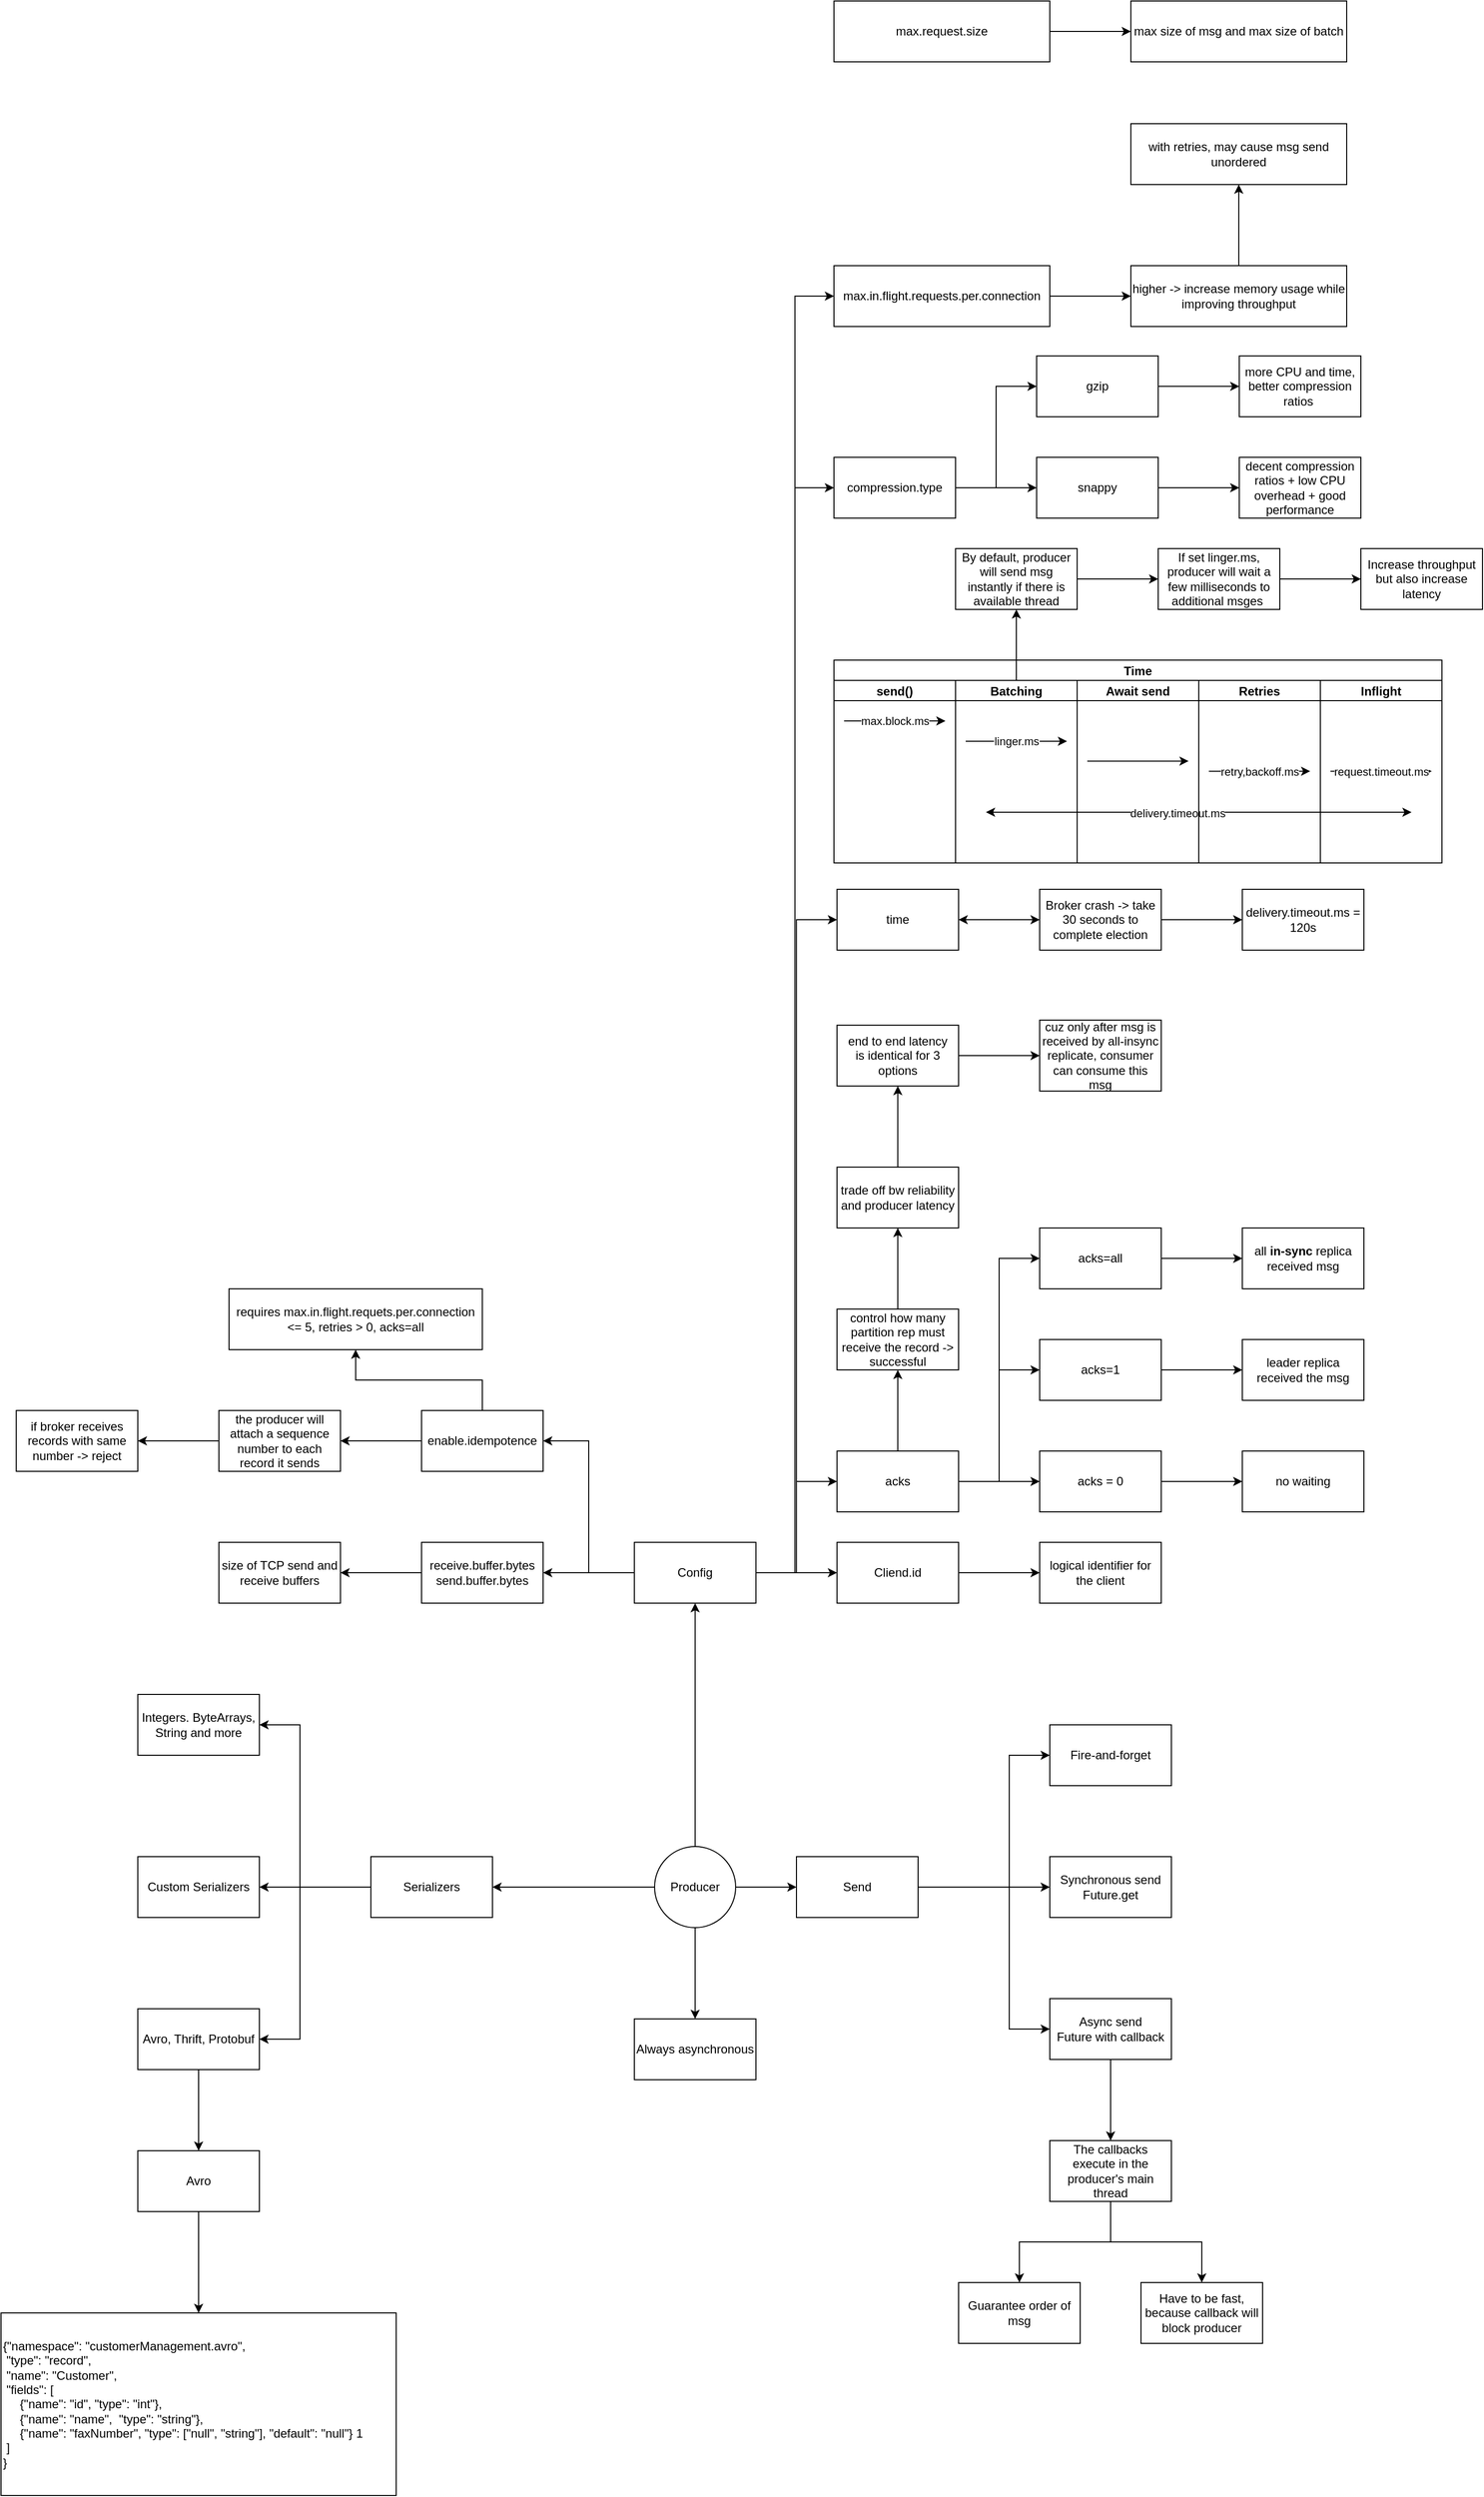 <mxfile version="15.6.8" type="github">
  <diagram id="eX1bwtQ_Un_IkeUxFx1G" name="Page-1">
    <mxGraphModel dx="1468" dy="3104" grid="1" gridSize="10" guides="1" tooltips="1" connect="1" arrows="1" fold="1" page="1" pageScale="1" pageWidth="827" pageHeight="1169" math="0" shadow="0">
      <root>
        <mxCell id="0" />
        <mxCell id="1" parent="0" />
        <mxCell id="u9hF4vmQfbYm9YA1ZIXY-3" value="" style="edgeStyle=orthogonalEdgeStyle;rounded=0;orthogonalLoop=1;jettySize=auto;html=1;" parent="1" source="u9hF4vmQfbYm9YA1ZIXY-1" target="u9hF4vmQfbYm9YA1ZIXY-2" edge="1">
          <mxGeometry relative="1" as="geometry" />
        </mxCell>
        <mxCell id="u9hF4vmQfbYm9YA1ZIXY-5" value="" style="edgeStyle=orthogonalEdgeStyle;rounded=0;orthogonalLoop=1;jettySize=auto;html=1;fontColor=default;" parent="1" source="u9hF4vmQfbYm9YA1ZIXY-1" target="u9hF4vmQfbYm9YA1ZIXY-4" edge="1">
          <mxGeometry relative="1" as="geometry" />
        </mxCell>
        <mxCell id="u9hF4vmQfbYm9YA1ZIXY-22" value="" style="edgeStyle=orthogonalEdgeStyle;rounded=0;orthogonalLoop=1;jettySize=auto;html=1;labelBackgroundColor=default;fontColor=default;strokeColor=default;" parent="1" source="u9hF4vmQfbYm9YA1ZIXY-1" target="u9hF4vmQfbYm9YA1ZIXY-21" edge="1">
          <mxGeometry relative="1" as="geometry" />
        </mxCell>
        <mxCell id="zj1I7MIvLQr3IUpewF0q-2" value="" style="edgeStyle=orthogonalEdgeStyle;rounded=0;orthogonalLoop=1;jettySize=auto;html=1;" edge="1" parent="1" source="u9hF4vmQfbYm9YA1ZIXY-1" target="zj1I7MIvLQr3IUpewF0q-1">
          <mxGeometry relative="1" as="geometry" />
        </mxCell>
        <mxCell id="u9hF4vmQfbYm9YA1ZIXY-1" value="Producer" style="ellipse;whiteSpace=wrap;html=1;aspect=fixed;fillColor=default;strokeColor=default;fontColor=default;" parent="1" vertex="1">
          <mxGeometry x="50" y="330" width="80" height="80" as="geometry" />
        </mxCell>
        <mxCell id="u9hF4vmQfbYm9YA1ZIXY-2" value="Always asynchronous" style="whiteSpace=wrap;html=1;" parent="1" vertex="1">
          <mxGeometry x="30" y="500" width="120" height="60" as="geometry" />
        </mxCell>
        <mxCell id="u9hF4vmQfbYm9YA1ZIXY-7" value="" style="edgeStyle=orthogonalEdgeStyle;rounded=0;orthogonalLoop=1;jettySize=auto;html=1;fontColor=default;strokeColor=default;labelBackgroundColor=default;" parent="1" source="u9hF4vmQfbYm9YA1ZIXY-4" target="u9hF4vmQfbYm9YA1ZIXY-6" edge="1">
          <mxGeometry relative="1" as="geometry">
            <Array as="points">
              <mxPoint x="400" y="370" />
              <mxPoint x="400" y="240" />
            </Array>
          </mxGeometry>
        </mxCell>
        <mxCell id="u9hF4vmQfbYm9YA1ZIXY-11" style="edgeStyle=orthogonalEdgeStyle;rounded=0;orthogonalLoop=1;jettySize=auto;html=1;entryX=0;entryY=0.5;entryDx=0;entryDy=0;fontColor=default;" parent="1" source="u9hF4vmQfbYm9YA1ZIXY-4" target="u9hF4vmQfbYm9YA1ZIXY-8" edge="1">
          <mxGeometry relative="1" as="geometry" />
        </mxCell>
        <mxCell id="u9hF4vmQfbYm9YA1ZIXY-12" style="edgeStyle=orthogonalEdgeStyle;rounded=0;orthogonalLoop=1;jettySize=auto;html=1;entryX=0;entryY=0.5;entryDx=0;entryDy=0;labelBackgroundColor=default;fontColor=default;strokeColor=default;" parent="1" source="u9hF4vmQfbYm9YA1ZIXY-4" target="u9hF4vmQfbYm9YA1ZIXY-9" edge="1">
          <mxGeometry relative="1" as="geometry">
            <Array as="points">
              <mxPoint x="400" y="370" />
              <mxPoint x="400" y="510" />
            </Array>
          </mxGeometry>
        </mxCell>
        <mxCell id="u9hF4vmQfbYm9YA1ZIXY-4" value="Send" style="whiteSpace=wrap;html=1;fillColor=default;strokeColor=default;fontColor=default;" parent="1" vertex="1">
          <mxGeometry x="190" y="340" width="120" height="60" as="geometry" />
        </mxCell>
        <mxCell id="u9hF4vmQfbYm9YA1ZIXY-6" value="Fire-and-forget" style="whiteSpace=wrap;html=1;fillColor=default;strokeColor=default;fontColor=default;" parent="1" vertex="1">
          <mxGeometry x="440" y="210" width="120" height="60" as="geometry" />
        </mxCell>
        <mxCell id="u9hF4vmQfbYm9YA1ZIXY-8" value="Synchronous send&lt;br&gt;Future.get" style="whiteSpace=wrap;html=1;fillColor=default;strokeColor=default;fontColor=default;" parent="1" vertex="1">
          <mxGeometry x="440" y="340" width="120" height="60" as="geometry" />
        </mxCell>
        <mxCell id="u9hF4vmQfbYm9YA1ZIXY-14" value="" style="edgeStyle=orthogonalEdgeStyle;rounded=0;orthogonalLoop=1;jettySize=auto;html=1;labelBackgroundColor=default;fontColor=default;strokeColor=default;" parent="1" source="u9hF4vmQfbYm9YA1ZIXY-9" target="u9hF4vmQfbYm9YA1ZIXY-13" edge="1">
          <mxGeometry relative="1" as="geometry" />
        </mxCell>
        <mxCell id="u9hF4vmQfbYm9YA1ZIXY-9" value="Async send&lt;br&gt;Future with callback" style="whiteSpace=wrap;html=1;fillColor=default;strokeColor=default;fontColor=default;" parent="1" vertex="1">
          <mxGeometry x="440" y="480" width="120" height="60" as="geometry" />
        </mxCell>
        <mxCell id="u9hF4vmQfbYm9YA1ZIXY-16" value="" style="edgeStyle=orthogonalEdgeStyle;rounded=0;orthogonalLoop=1;jettySize=auto;html=1;labelBackgroundColor=default;fontColor=default;strokeColor=default;" parent="1" source="u9hF4vmQfbYm9YA1ZIXY-13" target="u9hF4vmQfbYm9YA1ZIXY-15" edge="1">
          <mxGeometry relative="1" as="geometry" />
        </mxCell>
        <mxCell id="u9hF4vmQfbYm9YA1ZIXY-19" style="edgeStyle=orthogonalEdgeStyle;rounded=0;orthogonalLoop=1;jettySize=auto;html=1;labelBackgroundColor=default;fontColor=default;strokeColor=default;" parent="1" source="u9hF4vmQfbYm9YA1ZIXY-13" target="u9hF4vmQfbYm9YA1ZIXY-18" edge="1">
          <mxGeometry relative="1" as="geometry" />
        </mxCell>
        <mxCell id="u9hF4vmQfbYm9YA1ZIXY-13" value="The callbacks execute in the producer&#39;s main thread" style="whiteSpace=wrap;html=1;fillColor=default;strokeColor=default;fontColor=default;" parent="1" vertex="1">
          <mxGeometry x="440" y="620" width="120" height="60" as="geometry" />
        </mxCell>
        <mxCell id="u9hF4vmQfbYm9YA1ZIXY-15" value="Guarantee order of msg" style="whiteSpace=wrap;html=1;fillColor=default;strokeColor=default;fontColor=default;" parent="1" vertex="1">
          <mxGeometry x="350" y="760" width="120" height="60" as="geometry" />
        </mxCell>
        <mxCell id="u9hF4vmQfbYm9YA1ZIXY-18" value="Have to be fast, because callback will block producer" style="whiteSpace=wrap;html=1;fillColor=default;strokeColor=default;fontColor=default;" parent="1" vertex="1">
          <mxGeometry x="530" y="760" width="120" height="60" as="geometry" />
        </mxCell>
        <mxCell id="u9hF4vmQfbYm9YA1ZIXY-24" value="" style="edgeStyle=orthogonalEdgeStyle;rounded=0;orthogonalLoop=1;jettySize=auto;html=1;labelBackgroundColor=default;fontColor=default;strokeColor=default;" parent="1" source="u9hF4vmQfbYm9YA1ZIXY-21" target="u9hF4vmQfbYm9YA1ZIXY-23" edge="1">
          <mxGeometry relative="1" as="geometry" />
        </mxCell>
        <mxCell id="u9hF4vmQfbYm9YA1ZIXY-28" style="edgeStyle=orthogonalEdgeStyle;rounded=0;orthogonalLoop=1;jettySize=auto;html=1;entryX=0;entryY=0.5;entryDx=0;entryDy=0;labelBackgroundColor=default;fontColor=default;strokeColor=default;" parent="1" source="u9hF4vmQfbYm9YA1ZIXY-21" target="u9hF4vmQfbYm9YA1ZIXY-27" edge="1">
          <mxGeometry relative="1" as="geometry" />
        </mxCell>
        <mxCell id="u9hF4vmQfbYm9YA1ZIXY-51" style="edgeStyle=orthogonalEdgeStyle;rounded=0;orthogonalLoop=1;jettySize=auto;html=1;entryX=0;entryY=0.5;entryDx=0;entryDy=0;labelBackgroundColor=default;fontColor=default;strokeColor=default;" parent="1" source="u9hF4vmQfbYm9YA1ZIXY-21" target="u9hF4vmQfbYm9YA1ZIXY-50" edge="1">
          <mxGeometry relative="1" as="geometry" />
        </mxCell>
        <mxCell id="u9hF4vmQfbYm9YA1ZIXY-91" style="edgeStyle=orthogonalEdgeStyle;rounded=0;orthogonalLoop=1;jettySize=auto;html=1;entryX=0;entryY=0.5;entryDx=0;entryDy=0;labelBackgroundColor=default;fontColor=default;startArrow=none;startFill=0;strokeColor=default;" parent="1" source="u9hF4vmQfbYm9YA1ZIXY-21" target="u9hF4vmQfbYm9YA1ZIXY-79" edge="1">
          <mxGeometry relative="1" as="geometry" />
        </mxCell>
        <mxCell id="u9hF4vmQfbYm9YA1ZIXY-92" style="edgeStyle=orthogonalEdgeStyle;rounded=0;orthogonalLoop=1;jettySize=auto;html=1;entryX=0;entryY=0.5;entryDx=0;entryDy=0;labelBackgroundColor=default;fontColor=default;startArrow=none;startFill=0;strokeColor=default;" parent="1" source="u9hF4vmQfbYm9YA1ZIXY-21" target="u9hF4vmQfbYm9YA1ZIXY-88" edge="1">
          <mxGeometry relative="1" as="geometry" />
        </mxCell>
        <mxCell id="u9hF4vmQfbYm9YA1ZIXY-99" value="" style="edgeStyle=orthogonalEdgeStyle;rounded=0;orthogonalLoop=1;jettySize=auto;html=1;labelBackgroundColor=default;fontColor=default;startArrow=none;startFill=0;strokeColor=default;" parent="1" source="u9hF4vmQfbYm9YA1ZIXY-21" target="u9hF4vmQfbYm9YA1ZIXY-98" edge="1">
          <mxGeometry relative="1" as="geometry" />
        </mxCell>
        <mxCell id="u9hF4vmQfbYm9YA1ZIXY-103" style="edgeStyle=orthogonalEdgeStyle;rounded=0;orthogonalLoop=1;jettySize=auto;html=1;entryX=1;entryY=0.5;entryDx=0;entryDy=0;labelBackgroundColor=default;fontColor=default;startArrow=none;startFill=0;strokeColor=default;" parent="1" source="u9hF4vmQfbYm9YA1ZIXY-21" target="u9hF4vmQfbYm9YA1ZIXY-102" edge="1">
          <mxGeometry relative="1" as="geometry" />
        </mxCell>
        <mxCell id="u9hF4vmQfbYm9YA1ZIXY-21" value="Config" style="whiteSpace=wrap;html=1;fillColor=default;strokeColor=default;fontColor=default;" parent="1" vertex="1">
          <mxGeometry x="30" y="30" width="120" height="60" as="geometry" />
        </mxCell>
        <mxCell id="u9hF4vmQfbYm9YA1ZIXY-26" value="" style="edgeStyle=orthogonalEdgeStyle;rounded=0;orthogonalLoop=1;jettySize=auto;html=1;labelBackgroundColor=default;fontColor=default;strokeColor=default;" parent="1" source="u9hF4vmQfbYm9YA1ZIXY-23" target="u9hF4vmQfbYm9YA1ZIXY-25" edge="1">
          <mxGeometry relative="1" as="geometry" />
        </mxCell>
        <mxCell id="u9hF4vmQfbYm9YA1ZIXY-23" value="Cliend.id" style="whiteSpace=wrap;html=1;fillColor=default;strokeColor=default;fontColor=default;" parent="1" vertex="1">
          <mxGeometry x="230" y="30" width="120" height="60" as="geometry" />
        </mxCell>
        <mxCell id="u9hF4vmQfbYm9YA1ZIXY-25" value="logical identifier for the client" style="whiteSpace=wrap;html=1;fillColor=default;strokeColor=default;fontColor=default;" parent="1" vertex="1">
          <mxGeometry x="430" y="30" width="120" height="60" as="geometry" />
        </mxCell>
        <mxCell id="u9hF4vmQfbYm9YA1ZIXY-30" value="" style="edgeStyle=orthogonalEdgeStyle;rounded=0;orthogonalLoop=1;jettySize=auto;html=1;labelBackgroundColor=default;fontColor=default;strokeColor=default;" parent="1" source="u9hF4vmQfbYm9YA1ZIXY-27" target="u9hF4vmQfbYm9YA1ZIXY-29" edge="1">
          <mxGeometry relative="1" as="geometry" />
        </mxCell>
        <mxCell id="u9hF4vmQfbYm9YA1ZIXY-32" value="" style="edgeStyle=orthogonalEdgeStyle;rounded=0;orthogonalLoop=1;jettySize=auto;html=1;labelBackgroundColor=default;fontColor=default;strokeColor=default;" parent="1" source="u9hF4vmQfbYm9YA1ZIXY-27" target="u9hF4vmQfbYm9YA1ZIXY-31" edge="1">
          <mxGeometry relative="1" as="geometry" />
        </mxCell>
        <mxCell id="u9hF4vmQfbYm9YA1ZIXY-34" style="edgeStyle=orthogonalEdgeStyle;rounded=0;orthogonalLoop=1;jettySize=auto;html=1;entryX=0;entryY=0.5;entryDx=0;entryDy=0;labelBackgroundColor=default;fontColor=default;strokeColor=default;" parent="1" source="u9hF4vmQfbYm9YA1ZIXY-27" target="u9hF4vmQfbYm9YA1ZIXY-33" edge="1">
          <mxGeometry relative="1" as="geometry" />
        </mxCell>
        <mxCell id="u9hF4vmQfbYm9YA1ZIXY-40" style="edgeStyle=orthogonalEdgeStyle;rounded=0;orthogonalLoop=1;jettySize=auto;html=1;exitX=1;exitY=0.5;exitDx=0;exitDy=0;entryX=0;entryY=0.5;entryDx=0;entryDy=0;labelBackgroundColor=default;fontColor=default;strokeColor=default;" parent="1" source="u9hF4vmQfbYm9YA1ZIXY-27" target="u9hF4vmQfbYm9YA1ZIXY-39" edge="1">
          <mxGeometry relative="1" as="geometry" />
        </mxCell>
        <mxCell id="u9hF4vmQfbYm9YA1ZIXY-27" value="acks" style="whiteSpace=wrap;html=1;fillColor=default;strokeColor=default;fontColor=default;" parent="1" vertex="1">
          <mxGeometry x="230" y="-60" width="120" height="60" as="geometry" />
        </mxCell>
        <mxCell id="u9hF4vmQfbYm9YA1ZIXY-44" value="" style="edgeStyle=orthogonalEdgeStyle;rounded=0;orthogonalLoop=1;jettySize=auto;html=1;labelBackgroundColor=default;fontColor=default;strokeColor=default;" parent="1" source="u9hF4vmQfbYm9YA1ZIXY-29" target="u9hF4vmQfbYm9YA1ZIXY-43" edge="1">
          <mxGeometry relative="1" as="geometry" />
        </mxCell>
        <mxCell id="u9hF4vmQfbYm9YA1ZIXY-29" value="control how many partition rep must receive the record -&amp;gt; successful" style="whiteSpace=wrap;html=1;fillColor=default;strokeColor=default;fontColor=default;" parent="1" vertex="1">
          <mxGeometry x="230" y="-200" width="120" height="60" as="geometry" />
        </mxCell>
        <mxCell id="u9hF4vmQfbYm9YA1ZIXY-36" value="" style="edgeStyle=orthogonalEdgeStyle;rounded=0;orthogonalLoop=1;jettySize=auto;html=1;labelBackgroundColor=default;fontColor=default;strokeColor=default;" parent="1" source="u9hF4vmQfbYm9YA1ZIXY-31" target="u9hF4vmQfbYm9YA1ZIXY-35" edge="1">
          <mxGeometry relative="1" as="geometry" />
        </mxCell>
        <mxCell id="u9hF4vmQfbYm9YA1ZIXY-31" value="acks = 0" style="whiteSpace=wrap;html=1;fillColor=default;strokeColor=default;fontColor=default;" parent="1" vertex="1">
          <mxGeometry x="430" y="-60" width="120" height="60" as="geometry" />
        </mxCell>
        <mxCell id="u9hF4vmQfbYm9YA1ZIXY-38" value="" style="edgeStyle=orthogonalEdgeStyle;rounded=0;orthogonalLoop=1;jettySize=auto;html=1;labelBackgroundColor=default;fontColor=default;strokeColor=default;" parent="1" source="u9hF4vmQfbYm9YA1ZIXY-33" target="u9hF4vmQfbYm9YA1ZIXY-37" edge="1">
          <mxGeometry relative="1" as="geometry" />
        </mxCell>
        <mxCell id="u9hF4vmQfbYm9YA1ZIXY-33" value="acks=1" style="whiteSpace=wrap;html=1;fillColor=default;strokeColor=default;fontColor=default;" parent="1" vertex="1">
          <mxGeometry x="430" y="-170" width="120" height="60" as="geometry" />
        </mxCell>
        <mxCell id="u9hF4vmQfbYm9YA1ZIXY-35" value="no waiting" style="whiteSpace=wrap;html=1;fillColor=default;strokeColor=default;fontColor=default;" parent="1" vertex="1">
          <mxGeometry x="630" y="-60" width="120" height="60" as="geometry" />
        </mxCell>
        <mxCell id="u9hF4vmQfbYm9YA1ZIXY-37" value="leader replica received the msg" style="whiteSpace=wrap;html=1;fillColor=default;strokeColor=default;fontColor=default;" parent="1" vertex="1">
          <mxGeometry x="630" y="-170" width="120" height="60" as="geometry" />
        </mxCell>
        <mxCell id="u9hF4vmQfbYm9YA1ZIXY-42" value="" style="edgeStyle=orthogonalEdgeStyle;rounded=0;orthogonalLoop=1;jettySize=auto;html=1;labelBackgroundColor=default;fontColor=default;strokeColor=default;" parent="1" source="u9hF4vmQfbYm9YA1ZIXY-39" target="u9hF4vmQfbYm9YA1ZIXY-41" edge="1">
          <mxGeometry relative="1" as="geometry" />
        </mxCell>
        <mxCell id="u9hF4vmQfbYm9YA1ZIXY-39" value="acks=all" style="whiteSpace=wrap;html=1;fillColor=default;strokeColor=default;fontColor=default;" parent="1" vertex="1">
          <mxGeometry x="430" y="-280" width="120" height="60" as="geometry" />
        </mxCell>
        <mxCell id="u9hF4vmQfbYm9YA1ZIXY-41" value="all &lt;b&gt;in-sync &lt;/b&gt;replica received msg" style="whiteSpace=wrap;html=1;fillColor=default;strokeColor=default;fontColor=default;" parent="1" vertex="1">
          <mxGeometry x="630" y="-280" width="120" height="60" as="geometry" />
        </mxCell>
        <mxCell id="u9hF4vmQfbYm9YA1ZIXY-46" value="" style="edgeStyle=orthogonalEdgeStyle;rounded=0;orthogonalLoop=1;jettySize=auto;html=1;labelBackgroundColor=default;fontColor=default;strokeColor=default;" parent="1" source="u9hF4vmQfbYm9YA1ZIXY-43" target="u9hF4vmQfbYm9YA1ZIXY-45" edge="1">
          <mxGeometry relative="1" as="geometry" />
        </mxCell>
        <mxCell id="u9hF4vmQfbYm9YA1ZIXY-43" value="trade off bw reliability and producer latency" style="whiteSpace=wrap;html=1;fillColor=default;strokeColor=default;fontColor=default;" parent="1" vertex="1">
          <mxGeometry x="230" y="-340" width="120" height="60" as="geometry" />
        </mxCell>
        <mxCell id="u9hF4vmQfbYm9YA1ZIXY-48" value="" style="edgeStyle=orthogonalEdgeStyle;rounded=0;orthogonalLoop=1;jettySize=auto;html=1;labelBackgroundColor=default;fontColor=default;strokeColor=default;" parent="1" source="u9hF4vmQfbYm9YA1ZIXY-45" target="u9hF4vmQfbYm9YA1ZIXY-47" edge="1">
          <mxGeometry relative="1" as="geometry" />
        </mxCell>
        <mxCell id="u9hF4vmQfbYm9YA1ZIXY-45" value="end to end latency&lt;br&gt;is identical for 3 options" style="whiteSpace=wrap;html=1;fillColor=default;strokeColor=default;fontColor=default;" parent="1" vertex="1">
          <mxGeometry x="230" y="-480" width="120" height="60" as="geometry" />
        </mxCell>
        <mxCell id="u9hF4vmQfbYm9YA1ZIXY-47" value="cuz only after msg is received by all-insync replicate, consumer can consume this msg" style="whiteSpace=wrap;html=1;fillColor=default;strokeColor=default;fontColor=default;" parent="1" vertex="1">
          <mxGeometry x="430" y="-485" width="120" height="70" as="geometry" />
        </mxCell>
        <mxCell id="u9hF4vmQfbYm9YA1ZIXY-70" value="" style="edgeStyle=orthogonalEdgeStyle;rounded=0;orthogonalLoop=1;jettySize=auto;html=1;labelBackgroundColor=default;fontColor=default;startArrow=classic;startFill=1;strokeColor=default;" parent="1" source="u9hF4vmQfbYm9YA1ZIXY-50" target="u9hF4vmQfbYm9YA1ZIXY-69" edge="1">
          <mxGeometry relative="1" as="geometry" />
        </mxCell>
        <mxCell id="u9hF4vmQfbYm9YA1ZIXY-50" value="time" style="whiteSpace=wrap;html=1;fillColor=default;strokeColor=default;fontColor=default;" parent="1" vertex="1">
          <mxGeometry x="230" y="-614" width="120" height="60" as="geometry" />
        </mxCell>
        <mxCell id="u9hF4vmQfbYm9YA1ZIXY-52" value="Time" style="swimlane;childLayout=stackLayout;resizeParent=1;resizeParentMax=0;startSize=20;fontColor=default;strokeColor=default;fillColor=default;" parent="1" vertex="1">
          <mxGeometry x="227" y="-840" width="600" height="200" as="geometry" />
        </mxCell>
        <mxCell id="u9hF4vmQfbYm9YA1ZIXY-53" value="send()" style="swimlane;startSize=20;fontColor=default;strokeColor=default;fillColor=default;" parent="u9hF4vmQfbYm9YA1ZIXY-52" vertex="1">
          <mxGeometry y="20" width="120" height="180" as="geometry" />
        </mxCell>
        <mxCell id="u9hF4vmQfbYm9YA1ZIXY-58" value="max.block.ms" style="edgeStyle=orthogonalEdgeStyle;rounded=0;orthogonalLoop=1;jettySize=auto;html=1;labelBackgroundColor=default;fontColor=default;strokeColor=default;" parent="u9hF4vmQfbYm9YA1ZIXY-53" edge="1">
          <mxGeometry relative="1" as="geometry">
            <mxPoint x="10" y="40" as="sourcePoint" />
            <mxPoint x="110" y="40" as="targetPoint" />
          </mxGeometry>
        </mxCell>
        <mxCell id="u9hF4vmQfbYm9YA1ZIXY-54" value="Batching" style="swimlane;startSize=20;fontColor=default;strokeColor=default;fillColor=default;" parent="u9hF4vmQfbYm9YA1ZIXY-52" vertex="1">
          <mxGeometry x="120" y="20" width="120" height="180" as="geometry" />
        </mxCell>
        <mxCell id="u9hF4vmQfbYm9YA1ZIXY-61" value="linger.ms" style="edgeStyle=orthogonalEdgeStyle;rounded=0;orthogonalLoop=1;jettySize=auto;html=1;labelBackgroundColor=default;fontColor=default;strokeColor=default;" parent="u9hF4vmQfbYm9YA1ZIXY-54" edge="1">
          <mxGeometry relative="1" as="geometry">
            <mxPoint x="10" y="60" as="sourcePoint" />
            <mxPoint x="110" y="60" as="targetPoint" />
          </mxGeometry>
        </mxCell>
        <mxCell id="u9hF4vmQfbYm9YA1ZIXY-67" value="" style="edgeStyle=orthogonalEdgeStyle;rounded=0;orthogonalLoop=1;jettySize=auto;html=1;labelBackgroundColor=default;fontColor=default;strokeColor=default;startArrow=classic;startFill=1;" parent="u9hF4vmQfbYm9YA1ZIXY-54" edge="1">
          <mxGeometry relative="1" as="geometry">
            <mxPoint x="30" y="130.0" as="sourcePoint" />
            <mxPoint x="450" y="130" as="targetPoint" />
          </mxGeometry>
        </mxCell>
        <mxCell id="u9hF4vmQfbYm9YA1ZIXY-68" value="delivery.timeout.ms" style="edgeLabel;html=1;align=center;verticalAlign=middle;resizable=0;points=[];fontColor=default;" parent="u9hF4vmQfbYm9YA1ZIXY-67" vertex="1" connectable="0">
          <mxGeometry x="-0.101" y="-1" relative="1" as="geometry">
            <mxPoint as="offset" />
          </mxGeometry>
        </mxCell>
        <mxCell id="u9hF4vmQfbYm9YA1ZIXY-55" value="Await send" style="swimlane;startSize=20;fontColor=default;strokeColor=default;fillColor=default;" parent="u9hF4vmQfbYm9YA1ZIXY-52" vertex="1">
          <mxGeometry x="240" y="20" width="120" height="180" as="geometry" />
        </mxCell>
        <mxCell id="u9hF4vmQfbYm9YA1ZIXY-62" value="" style="edgeStyle=orthogonalEdgeStyle;rounded=0;orthogonalLoop=1;jettySize=auto;html=1;labelBackgroundColor=default;fontColor=default;strokeColor=default;" parent="u9hF4vmQfbYm9YA1ZIXY-55" edge="1">
          <mxGeometry relative="1" as="geometry">
            <mxPoint x="10" y="79.58" as="sourcePoint" />
            <mxPoint x="110" y="79.58" as="targetPoint" />
          </mxGeometry>
        </mxCell>
        <mxCell id="u9hF4vmQfbYm9YA1ZIXY-56" value="Retries" style="swimlane;startSize=20;fontColor=default;strokeColor=default;fillColor=default;" parent="u9hF4vmQfbYm9YA1ZIXY-52" vertex="1">
          <mxGeometry x="360" y="20" width="120" height="180" as="geometry" />
        </mxCell>
        <mxCell id="u9hF4vmQfbYm9YA1ZIXY-64" value="retry,backoff.ms" style="edgeStyle=orthogonalEdgeStyle;rounded=0;orthogonalLoop=1;jettySize=auto;html=1;labelBackgroundColor=default;fontColor=default;strokeColor=default;" parent="u9hF4vmQfbYm9YA1ZIXY-56" edge="1">
          <mxGeometry relative="1" as="geometry">
            <mxPoint x="10" y="89.58" as="sourcePoint" />
            <mxPoint x="110" y="89.58" as="targetPoint" />
          </mxGeometry>
        </mxCell>
        <mxCell id="u9hF4vmQfbYm9YA1ZIXY-57" value="Inflight" style="swimlane;startSize=20;fontColor=default;strokeColor=default;fillColor=default;" parent="u9hF4vmQfbYm9YA1ZIXY-52" vertex="1">
          <mxGeometry x="480" y="20" width="120" height="180" as="geometry" />
        </mxCell>
        <mxCell id="u9hF4vmQfbYm9YA1ZIXY-65" value="request.timeout.ms" style="edgeStyle=orthogonalEdgeStyle;rounded=0;orthogonalLoop=1;jettySize=auto;html=1;labelBackgroundColor=default;fontColor=default;strokeColor=default;" parent="u9hF4vmQfbYm9YA1ZIXY-57" edge="1">
          <mxGeometry relative="1" as="geometry">
            <mxPoint x="10" y="89.58" as="sourcePoint" />
            <mxPoint x="110" y="89.58" as="targetPoint" />
          </mxGeometry>
        </mxCell>
        <mxCell id="u9hF4vmQfbYm9YA1ZIXY-72" value="" style="edgeStyle=orthogonalEdgeStyle;rounded=0;orthogonalLoop=1;jettySize=auto;html=1;labelBackgroundColor=default;fontColor=default;startArrow=none;startFill=0;strokeColor=default;" parent="1" source="u9hF4vmQfbYm9YA1ZIXY-69" target="u9hF4vmQfbYm9YA1ZIXY-71" edge="1">
          <mxGeometry relative="1" as="geometry" />
        </mxCell>
        <mxCell id="u9hF4vmQfbYm9YA1ZIXY-69" value="Broker crash -&amp;gt; take 30 seconds to complete election" style="whiteSpace=wrap;html=1;fillColor=default;strokeColor=default;fontColor=default;" parent="1" vertex="1">
          <mxGeometry x="430" y="-614" width="120" height="60" as="geometry" />
        </mxCell>
        <mxCell id="u9hF4vmQfbYm9YA1ZIXY-71" value="delivery.timeout.ms = 120s" style="whiteSpace=wrap;html=1;fillColor=default;strokeColor=default;fontColor=default;" parent="1" vertex="1">
          <mxGeometry x="630" y="-614" width="120" height="60" as="geometry" />
        </mxCell>
        <mxCell id="u9hF4vmQfbYm9YA1ZIXY-76" value="" style="edgeStyle=orthogonalEdgeStyle;rounded=0;orthogonalLoop=1;jettySize=auto;html=1;labelBackgroundColor=default;fontColor=default;startArrow=none;startFill=0;strokeColor=default;" parent="1" source="u9hF4vmQfbYm9YA1ZIXY-73" target="u9hF4vmQfbYm9YA1ZIXY-75" edge="1">
          <mxGeometry relative="1" as="geometry" />
        </mxCell>
        <mxCell id="u9hF4vmQfbYm9YA1ZIXY-73" value="By default, producer will send msg instantly if there is available thread" style="whiteSpace=wrap;html=1;fillColor=default;strokeColor=default;fontColor=default;" parent="1" vertex="1">
          <mxGeometry x="347" y="-950" width="120" height="60" as="geometry" />
        </mxCell>
        <mxCell id="u9hF4vmQfbYm9YA1ZIXY-74" style="edgeStyle=orthogonalEdgeStyle;rounded=0;orthogonalLoop=1;jettySize=auto;html=1;entryX=0.5;entryY=1;entryDx=0;entryDy=0;labelBackgroundColor=default;fontColor=default;startArrow=none;startFill=0;strokeColor=default;" parent="1" source="u9hF4vmQfbYm9YA1ZIXY-54" target="u9hF4vmQfbYm9YA1ZIXY-73" edge="1">
          <mxGeometry relative="1" as="geometry" />
        </mxCell>
        <mxCell id="u9hF4vmQfbYm9YA1ZIXY-78" value="" style="edgeStyle=orthogonalEdgeStyle;rounded=0;orthogonalLoop=1;jettySize=auto;html=1;labelBackgroundColor=default;fontColor=default;startArrow=none;startFill=0;strokeColor=default;" parent="1" source="u9hF4vmQfbYm9YA1ZIXY-75" target="u9hF4vmQfbYm9YA1ZIXY-77" edge="1">
          <mxGeometry relative="1" as="geometry" />
        </mxCell>
        <mxCell id="u9hF4vmQfbYm9YA1ZIXY-75" value="If set linger.ms, producer will wait a few milliseconds to additional msges&amp;nbsp;" style="whiteSpace=wrap;html=1;fillColor=default;strokeColor=default;fontColor=default;" parent="1" vertex="1">
          <mxGeometry x="547" y="-950" width="120" height="60" as="geometry" />
        </mxCell>
        <mxCell id="u9hF4vmQfbYm9YA1ZIXY-77" value="Increase throughput but also increase latency" style="whiteSpace=wrap;html=1;fillColor=default;strokeColor=default;fontColor=default;" parent="1" vertex="1">
          <mxGeometry x="747" y="-950" width="120" height="60" as="geometry" />
        </mxCell>
        <mxCell id="u9hF4vmQfbYm9YA1ZIXY-81" value="" style="edgeStyle=orthogonalEdgeStyle;rounded=0;orthogonalLoop=1;jettySize=auto;html=1;labelBackgroundColor=default;fontColor=default;startArrow=none;startFill=0;strokeColor=default;" parent="1" source="u9hF4vmQfbYm9YA1ZIXY-79" target="u9hF4vmQfbYm9YA1ZIXY-80" edge="1">
          <mxGeometry relative="1" as="geometry" />
        </mxCell>
        <mxCell id="u9hF4vmQfbYm9YA1ZIXY-87" style="edgeStyle=orthogonalEdgeStyle;rounded=0;orthogonalLoop=1;jettySize=auto;html=1;entryX=0;entryY=0.5;entryDx=0;entryDy=0;labelBackgroundColor=default;fontColor=default;startArrow=none;startFill=0;strokeColor=default;" parent="1" source="u9hF4vmQfbYm9YA1ZIXY-79" target="u9hF4vmQfbYm9YA1ZIXY-84" edge="1">
          <mxGeometry relative="1" as="geometry" />
        </mxCell>
        <mxCell id="u9hF4vmQfbYm9YA1ZIXY-79" value="compression.type" style="whiteSpace=wrap;html=1;fillColor=default;strokeColor=default;fontColor=default;" parent="1" vertex="1">
          <mxGeometry x="227" y="-1040" width="120" height="60" as="geometry" />
        </mxCell>
        <mxCell id="u9hF4vmQfbYm9YA1ZIXY-83" value="" style="edgeStyle=orthogonalEdgeStyle;rounded=0;orthogonalLoop=1;jettySize=auto;html=1;labelBackgroundColor=default;fontColor=default;startArrow=none;startFill=0;strokeColor=default;" parent="1" source="u9hF4vmQfbYm9YA1ZIXY-80" target="u9hF4vmQfbYm9YA1ZIXY-82" edge="1">
          <mxGeometry relative="1" as="geometry" />
        </mxCell>
        <mxCell id="u9hF4vmQfbYm9YA1ZIXY-80" value="snappy" style="whiteSpace=wrap;html=1;fillColor=default;strokeColor=default;fontColor=default;" parent="1" vertex="1">
          <mxGeometry x="427" y="-1040" width="120" height="60" as="geometry" />
        </mxCell>
        <mxCell id="u9hF4vmQfbYm9YA1ZIXY-82" value="decent compression ratios + low CPU overhead + good performance" style="whiteSpace=wrap;html=1;fillColor=default;strokeColor=default;fontColor=default;" parent="1" vertex="1">
          <mxGeometry x="627" y="-1040" width="120" height="60" as="geometry" />
        </mxCell>
        <mxCell id="u9hF4vmQfbYm9YA1ZIXY-86" value="" style="edgeStyle=orthogonalEdgeStyle;rounded=0;orthogonalLoop=1;jettySize=auto;html=1;labelBackgroundColor=default;fontColor=default;startArrow=none;startFill=0;strokeColor=default;" parent="1" source="u9hF4vmQfbYm9YA1ZIXY-84" target="u9hF4vmQfbYm9YA1ZIXY-85" edge="1">
          <mxGeometry relative="1" as="geometry" />
        </mxCell>
        <mxCell id="u9hF4vmQfbYm9YA1ZIXY-84" value="gzip" style="whiteSpace=wrap;html=1;fillColor=default;strokeColor=default;fontColor=default;" parent="1" vertex="1">
          <mxGeometry x="427" y="-1140" width="120" height="60" as="geometry" />
        </mxCell>
        <mxCell id="u9hF4vmQfbYm9YA1ZIXY-85" value="more CPU and time, better compression ratios&amp;nbsp;" style="whiteSpace=wrap;html=1;fillColor=default;strokeColor=default;fontColor=default;" parent="1" vertex="1">
          <mxGeometry x="627" y="-1140" width="120" height="60" as="geometry" />
        </mxCell>
        <mxCell id="u9hF4vmQfbYm9YA1ZIXY-90" value="" style="edgeStyle=orthogonalEdgeStyle;rounded=0;orthogonalLoop=1;jettySize=auto;html=1;labelBackgroundColor=default;fontColor=default;startArrow=none;startFill=0;strokeColor=default;" parent="1" source="u9hF4vmQfbYm9YA1ZIXY-88" target="u9hF4vmQfbYm9YA1ZIXY-89" edge="1">
          <mxGeometry relative="1" as="geometry" />
        </mxCell>
        <mxCell id="u9hF4vmQfbYm9YA1ZIXY-88" value="max.in.flight.requests.per.connection" style="whiteSpace=wrap;html=1;fillColor=default;strokeColor=default;fontColor=default;" parent="1" vertex="1">
          <mxGeometry x="227" y="-1229" width="213" height="60" as="geometry" />
        </mxCell>
        <mxCell id="u9hF4vmQfbYm9YA1ZIXY-94" value="" style="edgeStyle=orthogonalEdgeStyle;rounded=0;orthogonalLoop=1;jettySize=auto;html=1;labelBackgroundColor=default;fontColor=default;startArrow=none;startFill=0;strokeColor=default;" parent="1" source="u9hF4vmQfbYm9YA1ZIXY-89" target="u9hF4vmQfbYm9YA1ZIXY-93" edge="1">
          <mxGeometry relative="1" as="geometry" />
        </mxCell>
        <mxCell id="u9hF4vmQfbYm9YA1ZIXY-89" value="higher -&amp;gt; increase memory usage while improving throughput" style="whiteSpace=wrap;html=1;fillColor=default;strokeColor=default;fontColor=default;" parent="1" vertex="1">
          <mxGeometry x="520" y="-1229" width="213" height="60" as="geometry" />
        </mxCell>
        <mxCell id="u9hF4vmQfbYm9YA1ZIXY-93" value="with retries, may cause msg send unordered" style="whiteSpace=wrap;html=1;fillColor=default;strokeColor=default;fontColor=default;" parent="1" vertex="1">
          <mxGeometry x="520" y="-1369" width="213" height="60" as="geometry" />
        </mxCell>
        <mxCell id="u9hF4vmQfbYm9YA1ZIXY-97" value="" style="edgeStyle=orthogonalEdgeStyle;rounded=0;orthogonalLoop=1;jettySize=auto;html=1;labelBackgroundColor=default;fontColor=default;startArrow=none;startFill=0;strokeColor=default;" parent="1" source="u9hF4vmQfbYm9YA1ZIXY-95" target="u9hF4vmQfbYm9YA1ZIXY-96" edge="1">
          <mxGeometry relative="1" as="geometry" />
        </mxCell>
        <mxCell id="u9hF4vmQfbYm9YA1ZIXY-95" value="max.request.size" style="whiteSpace=wrap;html=1;fillColor=default;strokeColor=default;fontColor=default;" parent="1" vertex="1">
          <mxGeometry x="227" y="-1490" width="213" height="60" as="geometry" />
        </mxCell>
        <mxCell id="u9hF4vmQfbYm9YA1ZIXY-96" value="max size of msg and max size of batch" style="whiteSpace=wrap;html=1;fillColor=default;strokeColor=default;fontColor=default;" parent="1" vertex="1">
          <mxGeometry x="520" y="-1490" width="213" height="60" as="geometry" />
        </mxCell>
        <mxCell id="u9hF4vmQfbYm9YA1ZIXY-101" value="" style="edgeStyle=orthogonalEdgeStyle;rounded=0;orthogonalLoop=1;jettySize=auto;html=1;labelBackgroundColor=default;fontColor=default;startArrow=none;startFill=0;strokeColor=default;" parent="1" source="u9hF4vmQfbYm9YA1ZIXY-98" target="u9hF4vmQfbYm9YA1ZIXY-100" edge="1">
          <mxGeometry relative="1" as="geometry" />
        </mxCell>
        <mxCell id="u9hF4vmQfbYm9YA1ZIXY-98" value="receive.buffer.bytes&lt;br&gt;send.buffer.bytes" style="whiteSpace=wrap;html=1;fillColor=default;strokeColor=default;fontColor=default;" parent="1" vertex="1">
          <mxGeometry x="-180" y="30" width="120" height="60" as="geometry" />
        </mxCell>
        <mxCell id="u9hF4vmQfbYm9YA1ZIXY-100" value="size of TCP send and receive buffers" style="whiteSpace=wrap;html=1;fillColor=default;strokeColor=default;fontColor=default;" parent="1" vertex="1">
          <mxGeometry x="-380" y="30" width="120" height="60" as="geometry" />
        </mxCell>
        <mxCell id="u9hF4vmQfbYm9YA1ZIXY-105" value="" style="edgeStyle=orthogonalEdgeStyle;rounded=0;orthogonalLoop=1;jettySize=auto;html=1;labelBackgroundColor=default;fontColor=default;startArrow=none;startFill=0;strokeColor=default;" parent="1" source="u9hF4vmQfbYm9YA1ZIXY-102" target="u9hF4vmQfbYm9YA1ZIXY-104" edge="1">
          <mxGeometry relative="1" as="geometry" />
        </mxCell>
        <mxCell id="u9hF4vmQfbYm9YA1ZIXY-109" value="" style="edgeStyle=orthogonalEdgeStyle;rounded=0;orthogonalLoop=1;jettySize=auto;html=1;labelBackgroundColor=default;fontColor=default;startArrow=none;startFill=0;strokeColor=default;" parent="1" source="u9hF4vmQfbYm9YA1ZIXY-102" target="u9hF4vmQfbYm9YA1ZIXY-108" edge="1">
          <mxGeometry relative="1" as="geometry" />
        </mxCell>
        <mxCell id="u9hF4vmQfbYm9YA1ZIXY-102" value="enable.idempotence" style="whiteSpace=wrap;html=1;fillColor=default;strokeColor=default;fontColor=default;" parent="1" vertex="1">
          <mxGeometry x="-180" y="-100" width="120" height="60" as="geometry" />
        </mxCell>
        <mxCell id="u9hF4vmQfbYm9YA1ZIXY-107" value="" style="edgeStyle=orthogonalEdgeStyle;rounded=0;orthogonalLoop=1;jettySize=auto;html=1;labelBackgroundColor=default;fontColor=default;startArrow=none;startFill=0;strokeColor=default;" parent="1" source="u9hF4vmQfbYm9YA1ZIXY-104" target="u9hF4vmQfbYm9YA1ZIXY-106" edge="1">
          <mxGeometry relative="1" as="geometry" />
        </mxCell>
        <mxCell id="u9hF4vmQfbYm9YA1ZIXY-104" value="the producer will attach a sequence number to each record it sends" style="whiteSpace=wrap;html=1;fillColor=default;strokeColor=default;fontColor=default;" parent="1" vertex="1">
          <mxGeometry x="-380" y="-100" width="120" height="60" as="geometry" />
        </mxCell>
        <mxCell id="u9hF4vmQfbYm9YA1ZIXY-106" value="if broker receives records with same number -&amp;gt; reject" style="whiteSpace=wrap;html=1;fillColor=default;strokeColor=default;fontColor=default;" parent="1" vertex="1">
          <mxGeometry x="-580" y="-100" width="120" height="60" as="geometry" />
        </mxCell>
        <mxCell id="u9hF4vmQfbYm9YA1ZIXY-108" value="requires max.in.flight.requets.per.connection &amp;lt;= 5, retries &amp;gt; 0, acks=all" style="whiteSpace=wrap;html=1;fillColor=default;strokeColor=default;fontColor=default;" parent="1" vertex="1">
          <mxGeometry x="-370" y="-220" width="250" height="60" as="geometry" />
        </mxCell>
        <mxCell id="zj1I7MIvLQr3IUpewF0q-4" value="" style="edgeStyle=orthogonalEdgeStyle;rounded=0;orthogonalLoop=1;jettySize=auto;html=1;" edge="1" parent="1" source="zj1I7MIvLQr3IUpewF0q-1" target="zj1I7MIvLQr3IUpewF0q-3">
          <mxGeometry relative="1" as="geometry">
            <Array as="points">
              <mxPoint x="-300" y="370" />
              <mxPoint x="-300" y="210" />
            </Array>
          </mxGeometry>
        </mxCell>
        <mxCell id="zj1I7MIvLQr3IUpewF0q-6" style="edgeStyle=orthogonalEdgeStyle;rounded=0;orthogonalLoop=1;jettySize=auto;html=1;entryX=1;entryY=0.5;entryDx=0;entryDy=0;" edge="1" parent="1" source="zj1I7MIvLQr3IUpewF0q-1" target="zj1I7MIvLQr3IUpewF0q-5">
          <mxGeometry relative="1" as="geometry" />
        </mxCell>
        <mxCell id="zj1I7MIvLQr3IUpewF0q-8" style="edgeStyle=orthogonalEdgeStyle;rounded=0;orthogonalLoop=1;jettySize=auto;html=1;entryX=1;entryY=0.5;entryDx=0;entryDy=0;" edge="1" parent="1" source="zj1I7MIvLQr3IUpewF0q-1" target="zj1I7MIvLQr3IUpewF0q-7">
          <mxGeometry relative="1" as="geometry">
            <Array as="points">
              <mxPoint x="-300" y="370" />
              <mxPoint x="-300" y="520" />
            </Array>
          </mxGeometry>
        </mxCell>
        <mxCell id="zj1I7MIvLQr3IUpewF0q-1" value="Serializers" style="whiteSpace=wrap;html=1;" vertex="1" parent="1">
          <mxGeometry x="-230" y="340" width="120" height="60" as="geometry" />
        </mxCell>
        <mxCell id="zj1I7MIvLQr3IUpewF0q-3" value="Integers. ByteArrays, String and more" style="whiteSpace=wrap;html=1;" vertex="1" parent="1">
          <mxGeometry x="-460" y="180" width="120" height="60" as="geometry" />
        </mxCell>
        <mxCell id="zj1I7MIvLQr3IUpewF0q-5" value="Custom Serializers" style="whiteSpace=wrap;html=1;" vertex="1" parent="1">
          <mxGeometry x="-460" y="340" width="120" height="60" as="geometry" />
        </mxCell>
        <mxCell id="zj1I7MIvLQr3IUpewF0q-10" value="" style="edgeStyle=orthogonalEdgeStyle;rounded=0;orthogonalLoop=1;jettySize=auto;html=1;" edge="1" parent="1" source="zj1I7MIvLQr3IUpewF0q-7" target="zj1I7MIvLQr3IUpewF0q-9">
          <mxGeometry relative="1" as="geometry" />
        </mxCell>
        <mxCell id="zj1I7MIvLQr3IUpewF0q-7" value="Avro, Thrift, Protobuf" style="whiteSpace=wrap;html=1;" vertex="1" parent="1">
          <mxGeometry x="-460" y="490" width="120" height="60" as="geometry" />
        </mxCell>
        <mxCell id="zj1I7MIvLQr3IUpewF0q-12" value="" style="edgeStyle=orthogonalEdgeStyle;rounded=0;orthogonalLoop=1;jettySize=auto;html=1;" edge="1" parent="1" source="zj1I7MIvLQr3IUpewF0q-9" target="zj1I7MIvLQr3IUpewF0q-11">
          <mxGeometry relative="1" as="geometry" />
        </mxCell>
        <mxCell id="zj1I7MIvLQr3IUpewF0q-9" value="Avro" style="whiteSpace=wrap;html=1;" vertex="1" parent="1">
          <mxGeometry x="-460" y="630" width="120" height="60" as="geometry" />
        </mxCell>
        <mxCell id="zj1I7MIvLQr3IUpewF0q-11" value="{&quot;namespace&quot;: &quot;customerManagement.avro&quot;,&#xa;&amp;nbsp;&quot;type&quot;: &quot;record&quot;,&#xa;&amp;nbsp;&quot;name&quot;: &quot;Customer&quot;,&#xa;&amp;nbsp;&quot;fields&quot;: [&#xa;&amp;nbsp; &amp;nbsp; &amp;nbsp;{&quot;name&quot;: &quot;id&quot;, &quot;type&quot;: &quot;int&quot;},&#xa;&amp;nbsp; &amp;nbsp; &amp;nbsp;{&quot;name&quot;: &quot;name&quot;,&amp;nbsp; &quot;type&quot;: &quot;string&quot;},&#xa;&amp;nbsp; &amp;nbsp; &amp;nbsp;{&quot;name&quot;: &quot;faxNumber&quot;, &quot;type&quot;: [&quot;null&quot;, &quot;string&quot;], &quot;default&quot;: &quot;null&quot;} 1&#xa;&amp;nbsp;]&#xa;}" style="whiteSpace=wrap;html=1;align=left;" vertex="1" parent="1">
          <mxGeometry x="-595" y="790" width="390" height="180" as="geometry" />
        </mxCell>
      </root>
    </mxGraphModel>
  </diagram>
</mxfile>
